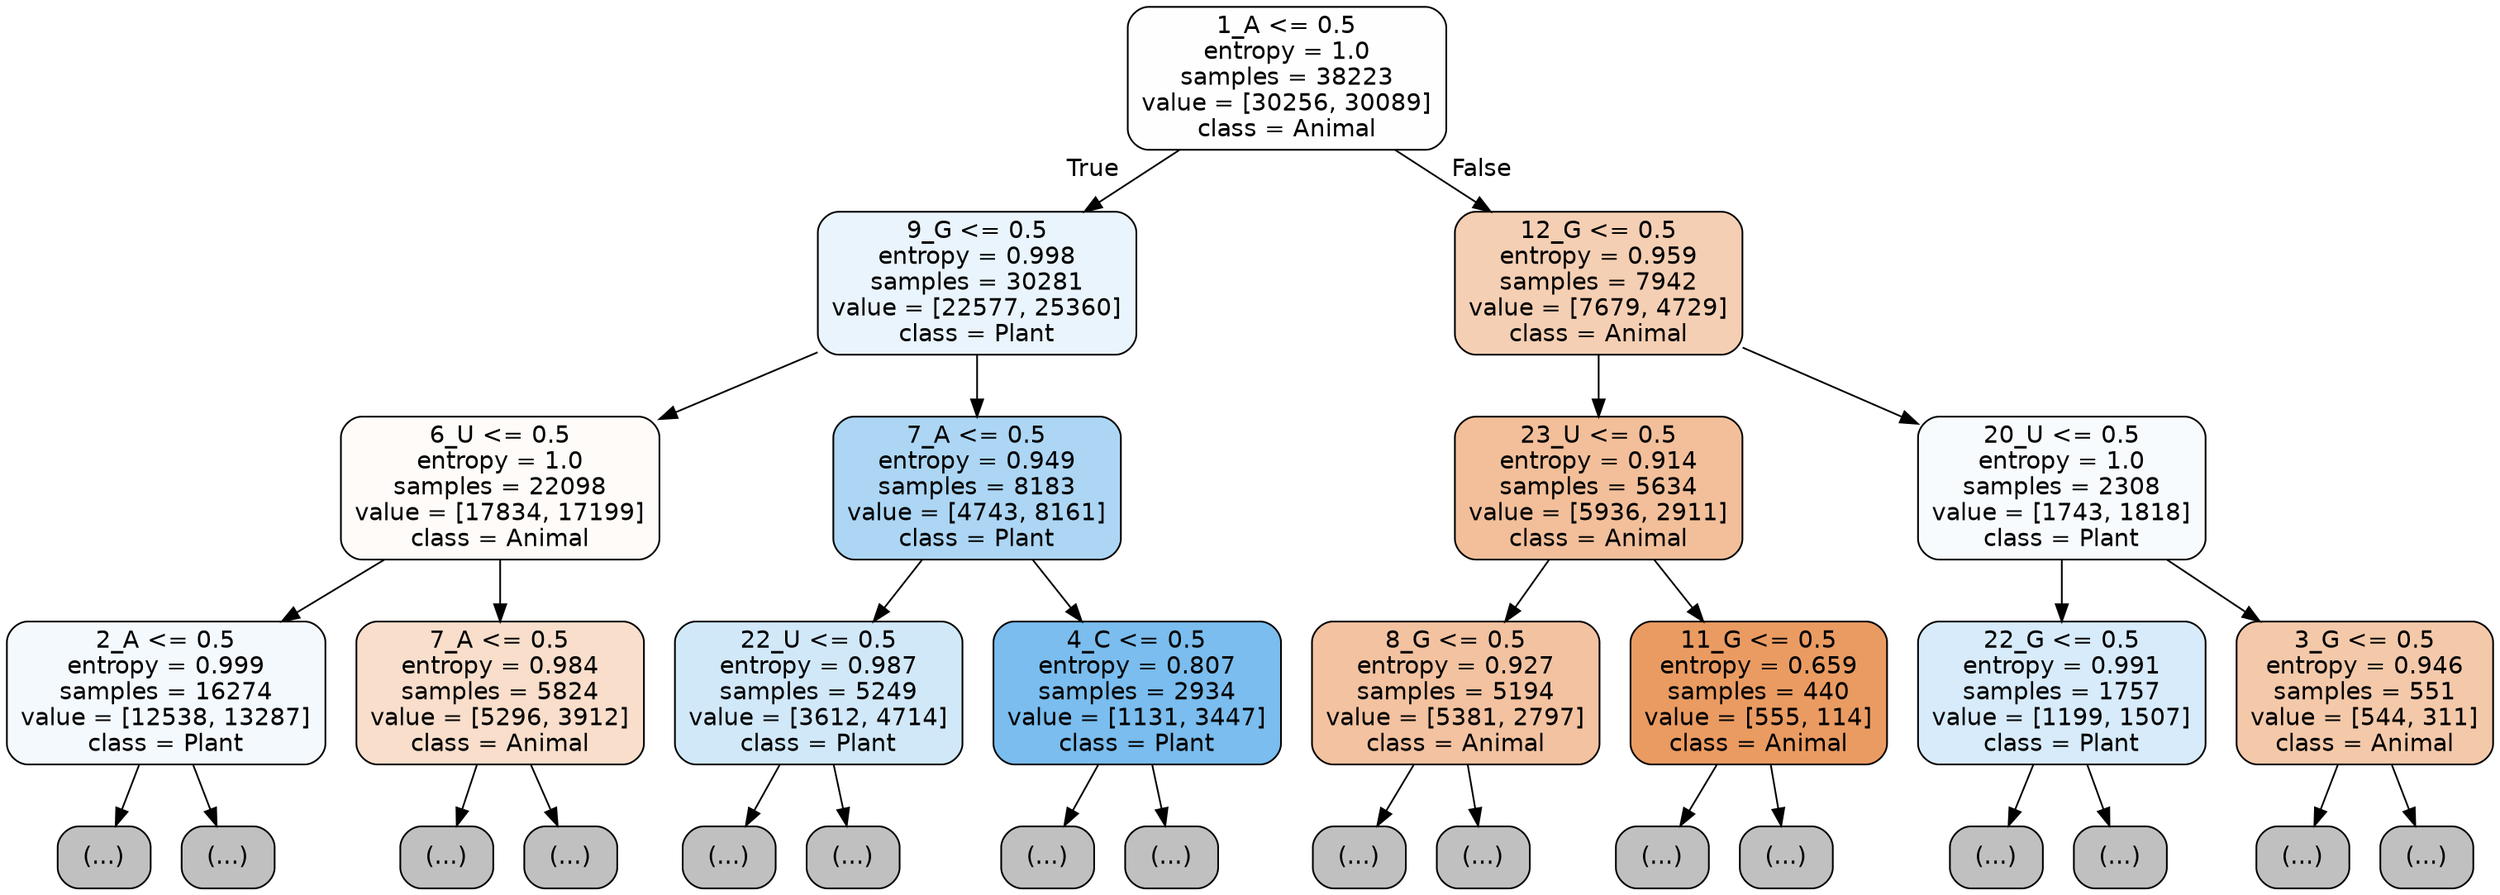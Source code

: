 digraph Tree {
node [shape=box, style="filled, rounded", color="black", fontname="helvetica"] ;
edge [fontname="helvetica"] ;
0 [label="1_A <= 0.5\nentropy = 1.0\nsamples = 38223\nvalue = [30256, 30089]\nclass = Animal", fillcolor="#fffefe"] ;
1 [label="9_G <= 0.5\nentropy = 0.998\nsamples = 30281\nvalue = [22577, 25360]\nclass = Plant", fillcolor="#e9f4fc"] ;
0 -> 1 [labeldistance=2.5, labelangle=45, headlabel="True"] ;
2 [label="6_U <= 0.5\nentropy = 1.0\nsamples = 22098\nvalue = [17834, 17199]\nclass = Animal", fillcolor="#fefbf8"] ;
1 -> 2 ;
3 [label="2_A <= 0.5\nentropy = 0.999\nsamples = 16274\nvalue = [12538, 13287]\nclass = Plant", fillcolor="#f4f9fe"] ;
2 -> 3 ;
4 [label="(...)", fillcolor="#C0C0C0"] ;
3 -> 4 ;
5385 [label="(...)", fillcolor="#C0C0C0"] ;
3 -> 5385 ;
6990 [label="7_A <= 0.5\nentropy = 0.984\nsamples = 5824\nvalue = [5296, 3912]\nclass = Animal", fillcolor="#f8decb"] ;
2 -> 6990 ;
6991 [label="(...)", fillcolor="#C0C0C0"] ;
6990 -> 6991 ;
9160 [label="(...)", fillcolor="#C0C0C0"] ;
6990 -> 9160 ;
9641 [label="7_A <= 0.5\nentropy = 0.949\nsamples = 8183\nvalue = [4743, 8161]\nclass = Plant", fillcolor="#acd6f4"] ;
1 -> 9641 ;
9642 [label="22_U <= 0.5\nentropy = 0.987\nsamples = 5249\nvalue = [3612, 4714]\nclass = Plant", fillcolor="#d1e8f9"] ;
9641 -> 9642 ;
9643 [label="(...)", fillcolor="#C0C0C0"] ;
9642 -> 9643 ;
11988 [label="(...)", fillcolor="#C0C0C0"] ;
9642 -> 11988 ;
12293 [label="4_C <= 0.5\nentropy = 0.807\nsamples = 2934\nvalue = [1131, 3447]\nclass = Plant", fillcolor="#7abdee"] ;
9641 -> 12293 ;
12294 [label="(...)", fillcolor="#C0C0C0"] ;
12293 -> 12294 ;
12933 [label="(...)", fillcolor="#C0C0C0"] ;
12293 -> 12933 ;
13156 [label="12_G <= 0.5\nentropy = 0.959\nsamples = 7942\nvalue = [7679, 4729]\nclass = Animal", fillcolor="#f5cfb3"] ;
0 -> 13156 [labeldistance=2.5, labelangle=-45, headlabel="False"] ;
13157 [label="23_U <= 0.5\nentropy = 0.914\nsamples = 5634\nvalue = [5936, 2911]\nclass = Animal", fillcolor="#f2bf9a"] ;
13156 -> 13157 ;
13158 [label="8_G <= 0.5\nentropy = 0.927\nsamples = 5194\nvalue = [5381, 2797]\nclass = Animal", fillcolor="#f3c2a0"] ;
13157 -> 13158 ;
13159 [label="(...)", fillcolor="#C0C0C0"] ;
13158 -> 13159 ;
15230 [label="(...)", fillcolor="#C0C0C0"] ;
13158 -> 15230 ;
15949 [label="11_G <= 0.5\nentropy = 0.659\nsamples = 440\nvalue = [555, 114]\nclass = Animal", fillcolor="#ea9b62"] ;
13157 -> 15949 ;
15950 [label="(...)", fillcolor="#C0C0C0"] ;
15949 -> 15950 ;
16079 [label="(...)", fillcolor="#C0C0C0"] ;
15949 -> 16079 ;
16140 [label="20_U <= 0.5\nentropy = 1.0\nsamples = 2308\nvalue = [1743, 1818]\nclass = Plant", fillcolor="#f7fbfe"] ;
13156 -> 16140 ;
16141 [label="22_G <= 0.5\nentropy = 0.991\nsamples = 1757\nvalue = [1199, 1507]\nclass = Plant", fillcolor="#d7ebfa"] ;
16140 -> 16141 ;
16142 [label="(...)", fillcolor="#C0C0C0"] ;
16141 -> 16142 ;
16887 [label="(...)", fillcolor="#C0C0C0"] ;
16141 -> 16887 ;
16974 [label="3_G <= 0.5\nentropy = 0.946\nsamples = 551\nvalue = [544, 311]\nclass = Animal", fillcolor="#f4c9aa"] ;
16140 -> 16974 ;
16975 [label="(...)", fillcolor="#C0C0C0"] ;
16974 -> 16975 ;
17162 [label="(...)", fillcolor="#C0C0C0"] ;
16974 -> 17162 ;
}